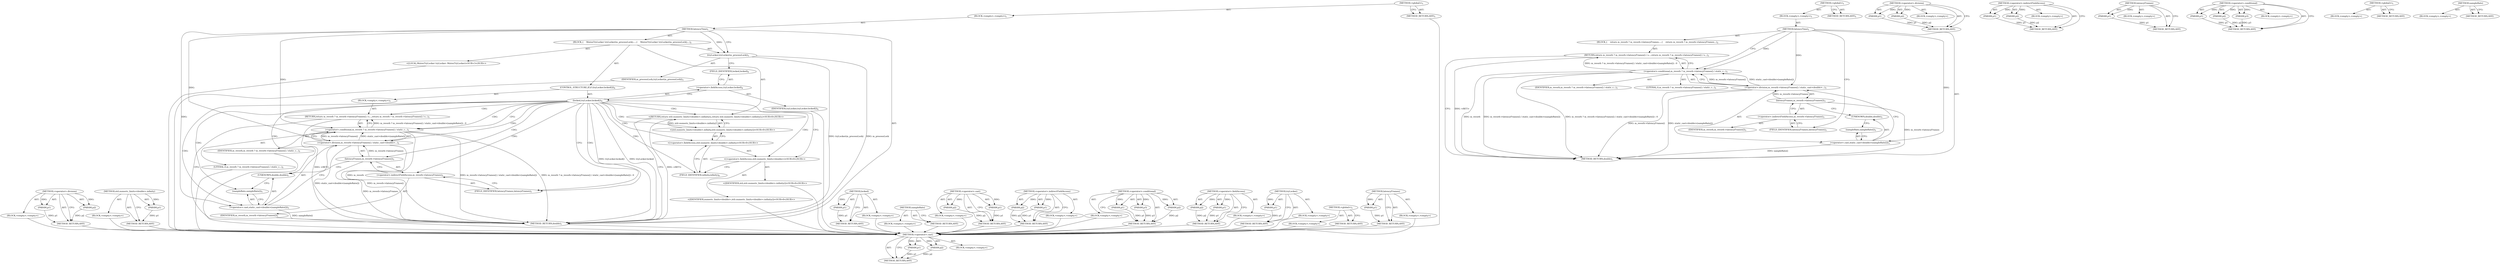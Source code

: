 digraph "latencyFrames" {
vulnerable_61 [label=<(METHOD,&lt;operator&gt;.cast)>];
vulnerable_62 [label=<(PARAM,p1)>];
vulnerable_63 [label=<(PARAM,p2)>];
vulnerable_64 [label=<(BLOCK,&lt;empty&gt;,&lt;empty&gt;)>];
vulnerable_65 [label=<(METHOD_RETURN,ANY)>];
vulnerable_6 [label=<(METHOD,&lt;global&gt;)<SUB>1</SUB>>];
vulnerable_7 [label=<(BLOCK,&lt;empty&gt;,&lt;empty&gt;)<SUB>1</SUB>>];
vulnerable_8 [label=<(METHOD,latencyTime)<SUB>1</SUB>>];
vulnerable_9 [label=<(BLOCK,{
    return m_reverb ? m_reverb-&gt;latencyFrames...,{
    return m_reverb ? m_reverb-&gt;latencyFrames...)<SUB>2</SUB>>];
vulnerable_10 [label=<(RETURN,return m_reverb ? m_reverb-&gt;latencyFrames() / s...,return m_reverb ? m_reverb-&gt;latencyFrames() / s...)<SUB>3</SUB>>];
vulnerable_11 [label=<(&lt;operator&gt;.conditional,m_reverb ? m_reverb-&gt;latencyFrames() / static_c...)<SUB>3</SUB>>];
vulnerable_12 [label=<(IDENTIFIER,m_reverb,m_reverb ? m_reverb-&gt;latencyFrames() / static_c...)<SUB>3</SUB>>];
vulnerable_13 [label=<(&lt;operator&gt;.division,m_reverb-&gt;latencyFrames() / static_cast&lt;double&gt;...)<SUB>3</SUB>>];
vulnerable_14 [label=<(latencyFrames,m_reverb-&gt;latencyFrames())<SUB>3</SUB>>];
vulnerable_15 [label=<(&lt;operator&gt;.indirectFieldAccess,m_reverb-&gt;latencyFrames)<SUB>3</SUB>>];
vulnerable_16 [label=<(IDENTIFIER,m_reverb,m_reverb-&gt;latencyFrames())<SUB>3</SUB>>];
vulnerable_17 [label=<(FIELD_IDENTIFIER,latencyFrames,latencyFrames)<SUB>3</SUB>>];
vulnerable_18 [label=<(&lt;operator&gt;.cast,static_cast&lt;double&gt;(sampleRate()))<SUB>3</SUB>>];
vulnerable_19 [label=<(UNKNOWN,double,double)<SUB>3</SUB>>];
vulnerable_20 [label=<(sampleRate,sampleRate())<SUB>3</SUB>>];
vulnerable_21 [label=<(LITERAL,0,m_reverb ? m_reverb-&gt;latencyFrames() / static_c...)<SUB>3</SUB>>];
vulnerable_22 [label=<(METHOD_RETURN,double)<SUB>1</SUB>>];
vulnerable_24 [label=<(METHOD_RETURN,ANY)<SUB>1</SUB>>];
vulnerable_47 [label=<(METHOD,&lt;operator&gt;.division)>];
vulnerable_48 [label=<(PARAM,p1)>];
vulnerable_49 [label=<(PARAM,p2)>];
vulnerable_50 [label=<(BLOCK,&lt;empty&gt;,&lt;empty&gt;)>];
vulnerable_51 [label=<(METHOD_RETURN,ANY)>];
vulnerable_56 [label=<(METHOD,&lt;operator&gt;.indirectFieldAccess)>];
vulnerable_57 [label=<(PARAM,p1)>];
vulnerable_58 [label=<(PARAM,p2)>];
vulnerable_59 [label=<(BLOCK,&lt;empty&gt;,&lt;empty&gt;)>];
vulnerable_60 [label=<(METHOD_RETURN,ANY)>];
vulnerable_52 [label=<(METHOD,latencyFrames)>];
vulnerable_53 [label=<(PARAM,p1)>];
vulnerable_54 [label=<(BLOCK,&lt;empty&gt;,&lt;empty&gt;)>];
vulnerable_55 [label=<(METHOD_RETURN,ANY)>];
vulnerable_41 [label=<(METHOD,&lt;operator&gt;.conditional)>];
vulnerable_42 [label=<(PARAM,p1)>];
vulnerable_43 [label=<(PARAM,p2)>];
vulnerable_44 [label=<(PARAM,p3)>];
vulnerable_45 [label=<(BLOCK,&lt;empty&gt;,&lt;empty&gt;)>];
vulnerable_46 [label=<(METHOD_RETURN,ANY)>];
vulnerable_35 [label=<(METHOD,&lt;global&gt;)<SUB>1</SUB>>];
vulnerable_36 [label=<(BLOCK,&lt;empty&gt;,&lt;empty&gt;)>];
vulnerable_37 [label=<(METHOD_RETURN,ANY)>];
vulnerable_66 [label=<(METHOD,sampleRate)>];
vulnerable_67 [label=<(BLOCK,&lt;empty&gt;,&lt;empty&gt;)>];
vulnerable_68 [label=<(METHOD_RETURN,ANY)>];
fixed_80 [label=<(METHOD,&lt;operator&gt;.division)>];
fixed_81 [label=<(PARAM,p1)>];
fixed_82 [label=<(PARAM,p2)>];
fixed_83 [label=<(BLOCK,&lt;empty&gt;,&lt;empty&gt;)>];
fixed_84 [label=<(METHOD_RETURN,ANY)>];
fixed_102 [label=<(METHOD,std.numeric_limits&lt;double&gt;.infinity)>];
fixed_103 [label=<(PARAM,p1)>];
fixed_104 [label=<(BLOCK,&lt;empty&gt;,&lt;empty&gt;)>];
fixed_105 [label=<(METHOD_RETURN,ANY)>];
fixed_6 [label=<(METHOD,&lt;global&gt;)<SUB>1</SUB>>];
fixed_7 [label=<(BLOCK,&lt;empty&gt;,&lt;empty&gt;)<SUB>1</SUB>>];
fixed_8 [label=<(METHOD,latencyTime)<SUB>1</SUB>>];
fixed_9 [label=<(BLOCK,{
    MutexTryLocker tryLocker(m_processLock);
...,{
    MutexTryLocker tryLocker(m_processLock);
...)<SUB>2</SUB>>];
fixed_10 [label="<(LOCAL,MutexTryLocker tryLocker: MutexTryLocker)<SUB>3</SUB>>"];
fixed_11 [label=<(tryLocker,tryLocker(m_processLock))<SUB>3</SUB>>];
fixed_12 [label=<(IDENTIFIER,m_processLock,tryLocker(m_processLock))<SUB>3</SUB>>];
fixed_13 [label=<(CONTROL_STRUCTURE,IF,if (tryLocker.locked()))<SUB>4</SUB>>];
fixed_14 [label=<(locked,tryLocker.locked())<SUB>4</SUB>>];
fixed_15 [label=<(&lt;operator&gt;.fieldAccess,tryLocker.locked)<SUB>4</SUB>>];
fixed_16 [label=<(IDENTIFIER,tryLocker,tryLocker.locked())<SUB>4</SUB>>];
fixed_17 [label=<(FIELD_IDENTIFIER,locked,locked)<SUB>4</SUB>>];
fixed_18 [label=<(BLOCK,&lt;empty&gt;,&lt;empty&gt;)<SUB>5</SUB>>];
fixed_19 [label=<(RETURN,return m_reverb ? m_reverb-&gt;latencyFrames() / s...,return m_reverb ? m_reverb-&gt;latencyFrames() / s...)<SUB>5</SUB>>];
fixed_20 [label=<(&lt;operator&gt;.conditional,m_reverb ? m_reverb-&gt;latencyFrames() / static_c...)<SUB>5</SUB>>];
fixed_21 [label=<(IDENTIFIER,m_reverb,m_reverb ? m_reverb-&gt;latencyFrames() / static_c...)<SUB>5</SUB>>];
fixed_22 [label=<(&lt;operator&gt;.division,m_reverb-&gt;latencyFrames() / static_cast&lt;double&gt;...)<SUB>5</SUB>>];
fixed_23 [label=<(latencyFrames,m_reverb-&gt;latencyFrames())<SUB>5</SUB>>];
fixed_24 [label=<(&lt;operator&gt;.indirectFieldAccess,m_reverb-&gt;latencyFrames)<SUB>5</SUB>>];
fixed_25 [label=<(IDENTIFIER,m_reverb,m_reverb-&gt;latencyFrames())<SUB>5</SUB>>];
fixed_26 [label=<(FIELD_IDENTIFIER,latencyFrames,latencyFrames)<SUB>5</SUB>>];
fixed_27 [label=<(&lt;operator&gt;.cast,static_cast&lt;double&gt;(sampleRate()))<SUB>5</SUB>>];
fixed_28 [label=<(UNKNOWN,double,double)<SUB>5</SUB>>];
fixed_29 [label=<(sampleRate,sampleRate())<SUB>5</SUB>>];
fixed_30 [label=<(LITERAL,0,m_reverb ? m_reverb-&gt;latencyFrames() / static_c...)<SUB>5</SUB>>];
fixed_31 [label="<(RETURN,return std::numeric_limits&lt;double&gt;::infinity();,return std::numeric_limits&lt;double&gt;::infinity();)<SUB>8</SUB>>"];
fixed_32 [label="<(std.numeric_limits&lt;double&gt;.infinity,std::numeric_limits&lt;double&gt;::infinity())<SUB>8</SUB>>"];
fixed_33 [label="<(&lt;operator&gt;.fieldAccess,std::numeric_limits&lt;double&gt;::infinity)<SUB>8</SUB>>"];
fixed_34 [label="<(&lt;operator&gt;.fieldAccess,std::numeric_limits&lt;double&gt;)<SUB>8</SUB>>"];
fixed_35 [label="<(IDENTIFIER,std,std::numeric_limits&lt;double&gt;::infinity())<SUB>8</SUB>>"];
fixed_36 [label="<(IDENTIFIER,numeric_limits&lt;double&gt;,std::numeric_limits&lt;double&gt;::infinity())<SUB>8</SUB>>"];
fixed_37 [label=<(FIELD_IDENTIFIER,infinity,infinity)<SUB>8</SUB>>];
fixed_38 [label=<(METHOD_RETURN,double)<SUB>1</SUB>>];
fixed_40 [label=<(METHOD_RETURN,ANY)<SUB>1</SUB>>];
fixed_65 [label=<(METHOD,locked)>];
fixed_66 [label=<(PARAM,p1)>];
fixed_67 [label=<(BLOCK,&lt;empty&gt;,&lt;empty&gt;)>];
fixed_68 [label=<(METHOD_RETURN,ANY)>];
fixed_99 [label=<(METHOD,sampleRate)>];
fixed_100 [label=<(BLOCK,&lt;empty&gt;,&lt;empty&gt;)>];
fixed_101 [label=<(METHOD_RETURN,ANY)>];
fixed_94 [label=<(METHOD,&lt;operator&gt;.cast)>];
fixed_95 [label=<(PARAM,p1)>];
fixed_96 [label=<(PARAM,p2)>];
fixed_97 [label=<(BLOCK,&lt;empty&gt;,&lt;empty&gt;)>];
fixed_98 [label=<(METHOD_RETURN,ANY)>];
fixed_89 [label=<(METHOD,&lt;operator&gt;.indirectFieldAccess)>];
fixed_90 [label=<(PARAM,p1)>];
fixed_91 [label=<(PARAM,p2)>];
fixed_92 [label=<(BLOCK,&lt;empty&gt;,&lt;empty&gt;)>];
fixed_93 [label=<(METHOD_RETURN,ANY)>];
fixed_74 [label=<(METHOD,&lt;operator&gt;.conditional)>];
fixed_75 [label=<(PARAM,p1)>];
fixed_76 [label=<(PARAM,p2)>];
fixed_77 [label=<(PARAM,p3)>];
fixed_78 [label=<(BLOCK,&lt;empty&gt;,&lt;empty&gt;)>];
fixed_79 [label=<(METHOD_RETURN,ANY)>];
fixed_69 [label=<(METHOD,&lt;operator&gt;.fieldAccess)>];
fixed_70 [label=<(PARAM,p1)>];
fixed_71 [label=<(PARAM,p2)>];
fixed_72 [label=<(BLOCK,&lt;empty&gt;,&lt;empty&gt;)>];
fixed_73 [label=<(METHOD_RETURN,ANY)>];
fixed_61 [label=<(METHOD,tryLocker)>];
fixed_62 [label=<(PARAM,p1)>];
fixed_63 [label=<(BLOCK,&lt;empty&gt;,&lt;empty&gt;)>];
fixed_64 [label=<(METHOD_RETURN,ANY)>];
fixed_55 [label=<(METHOD,&lt;global&gt;)<SUB>1</SUB>>];
fixed_56 [label=<(BLOCK,&lt;empty&gt;,&lt;empty&gt;)>];
fixed_57 [label=<(METHOD_RETURN,ANY)>];
fixed_85 [label=<(METHOD,latencyFrames)>];
fixed_86 [label=<(PARAM,p1)>];
fixed_87 [label=<(BLOCK,&lt;empty&gt;,&lt;empty&gt;)>];
fixed_88 [label=<(METHOD_RETURN,ANY)>];
vulnerable_61 -> vulnerable_62  [key=0, label="AST: "];
vulnerable_61 -> vulnerable_62  [key=1, label="DDG: "];
vulnerable_61 -> vulnerable_64  [key=0, label="AST: "];
vulnerable_61 -> vulnerable_63  [key=0, label="AST: "];
vulnerable_61 -> vulnerable_63  [key=1, label="DDG: "];
vulnerable_61 -> vulnerable_65  [key=0, label="AST: "];
vulnerable_61 -> vulnerable_65  [key=1, label="CFG: "];
vulnerable_62 -> vulnerable_65  [key=0, label="DDG: p1"];
vulnerable_63 -> vulnerable_65  [key=0, label="DDG: p2"];
vulnerable_6 -> vulnerable_7  [key=0, label="AST: "];
vulnerable_6 -> vulnerable_24  [key=0, label="AST: "];
vulnerable_6 -> vulnerable_24  [key=1, label="CFG: "];
vulnerable_7 -> vulnerable_8  [key=0, label="AST: "];
vulnerable_8 -> vulnerable_9  [key=0, label="AST: "];
vulnerable_8 -> vulnerable_22  [key=0, label="AST: "];
vulnerable_8 -> vulnerable_17  [key=0, label="CFG: "];
vulnerable_8 -> vulnerable_11  [key=0, label="CFG: "];
vulnerable_8 -> vulnerable_11  [key=1, label="DDG: "];
vulnerable_8 -> vulnerable_13  [key=0, label="DDG: "];
vulnerable_8 -> vulnerable_18  [key=0, label="DDG: "];
vulnerable_9 -> vulnerable_10  [key=0, label="AST: "];
vulnerable_10 -> vulnerable_11  [key=0, label="AST: "];
vulnerable_10 -> vulnerable_22  [key=0, label="CFG: "];
vulnerable_10 -> vulnerable_22  [key=1, label="DDG: &lt;RET&gt;"];
vulnerable_11 -> vulnerable_12  [key=0, label="AST: "];
vulnerable_11 -> vulnerable_13  [key=0, label="AST: "];
vulnerable_11 -> vulnerable_21  [key=0, label="AST: "];
vulnerable_11 -> vulnerable_10  [key=0, label="CFG: "];
vulnerable_11 -> vulnerable_10  [key=1, label="DDG: m_reverb ? m_reverb-&gt;latencyFrames() / static_cast&lt;double&gt;(sampleRate()) : 0"];
vulnerable_11 -> vulnerable_22  [key=0, label="DDG: m_reverb"];
vulnerable_11 -> vulnerable_22  [key=1, label="DDG: m_reverb-&gt;latencyFrames() / static_cast&lt;double&gt;(sampleRate())"];
vulnerable_11 -> vulnerable_22  [key=2, label="DDG: m_reverb ? m_reverb-&gt;latencyFrames() / static_cast&lt;double&gt;(sampleRate()) : 0"];
vulnerable_13 -> vulnerable_14  [key=0, label="AST: "];
vulnerable_13 -> vulnerable_18  [key=0, label="AST: "];
vulnerable_13 -> vulnerable_11  [key=0, label="CFG: "];
vulnerable_13 -> vulnerable_11  [key=1, label="DDG: m_reverb-&gt;latencyFrames()"];
vulnerable_13 -> vulnerable_11  [key=2, label="DDG: static_cast&lt;double&gt;(sampleRate())"];
vulnerable_13 -> vulnerable_22  [key=0, label="DDG: m_reverb-&gt;latencyFrames()"];
vulnerable_13 -> vulnerable_22  [key=1, label="DDG: static_cast&lt;double&gt;(sampleRate())"];
vulnerable_14 -> vulnerable_15  [key=0, label="AST: "];
vulnerable_14 -> vulnerable_19  [key=0, label="CFG: "];
vulnerable_14 -> vulnerable_22  [key=0, label="DDG: m_reverb-&gt;latencyFrames"];
vulnerable_14 -> vulnerable_13  [key=0, label="DDG: m_reverb-&gt;latencyFrames"];
vulnerable_15 -> vulnerable_16  [key=0, label="AST: "];
vulnerable_15 -> vulnerable_17  [key=0, label="AST: "];
vulnerable_15 -> vulnerable_14  [key=0, label="CFG: "];
vulnerable_17 -> vulnerable_15  [key=0, label="CFG: "];
vulnerable_18 -> vulnerable_19  [key=0, label="AST: "];
vulnerable_18 -> vulnerable_20  [key=0, label="AST: "];
vulnerable_18 -> vulnerable_13  [key=0, label="CFG: "];
vulnerable_18 -> vulnerable_22  [key=0, label="DDG: sampleRate()"];
vulnerable_19 -> vulnerable_20  [key=0, label="CFG: "];
vulnerable_20 -> vulnerable_18  [key=0, label="CFG: "];
vulnerable_47 -> vulnerable_48  [key=0, label="AST: "];
vulnerable_47 -> vulnerable_48  [key=1, label="DDG: "];
vulnerable_47 -> vulnerable_50  [key=0, label="AST: "];
vulnerable_47 -> vulnerable_49  [key=0, label="AST: "];
vulnerable_47 -> vulnerable_49  [key=1, label="DDG: "];
vulnerable_47 -> vulnerable_51  [key=0, label="AST: "];
vulnerable_47 -> vulnerable_51  [key=1, label="CFG: "];
vulnerable_48 -> vulnerable_51  [key=0, label="DDG: p1"];
vulnerable_49 -> vulnerable_51  [key=0, label="DDG: p2"];
vulnerable_56 -> vulnerable_57  [key=0, label="AST: "];
vulnerable_56 -> vulnerable_57  [key=1, label="DDG: "];
vulnerable_56 -> vulnerable_59  [key=0, label="AST: "];
vulnerable_56 -> vulnerable_58  [key=0, label="AST: "];
vulnerable_56 -> vulnerable_58  [key=1, label="DDG: "];
vulnerable_56 -> vulnerable_60  [key=0, label="AST: "];
vulnerable_56 -> vulnerable_60  [key=1, label="CFG: "];
vulnerable_57 -> vulnerable_60  [key=0, label="DDG: p1"];
vulnerable_58 -> vulnerable_60  [key=0, label="DDG: p2"];
vulnerable_52 -> vulnerable_53  [key=0, label="AST: "];
vulnerable_52 -> vulnerable_53  [key=1, label="DDG: "];
vulnerable_52 -> vulnerable_54  [key=0, label="AST: "];
vulnerable_52 -> vulnerable_55  [key=0, label="AST: "];
vulnerable_52 -> vulnerable_55  [key=1, label="CFG: "];
vulnerable_53 -> vulnerable_55  [key=0, label="DDG: p1"];
vulnerable_41 -> vulnerable_42  [key=0, label="AST: "];
vulnerable_41 -> vulnerable_42  [key=1, label="DDG: "];
vulnerable_41 -> vulnerable_45  [key=0, label="AST: "];
vulnerable_41 -> vulnerable_43  [key=0, label="AST: "];
vulnerable_41 -> vulnerable_43  [key=1, label="DDG: "];
vulnerable_41 -> vulnerable_46  [key=0, label="AST: "];
vulnerable_41 -> vulnerable_46  [key=1, label="CFG: "];
vulnerable_41 -> vulnerable_44  [key=0, label="AST: "];
vulnerable_41 -> vulnerable_44  [key=1, label="DDG: "];
vulnerable_42 -> vulnerable_46  [key=0, label="DDG: p1"];
vulnerable_43 -> vulnerable_46  [key=0, label="DDG: p2"];
vulnerable_44 -> vulnerable_46  [key=0, label="DDG: p3"];
vulnerable_35 -> vulnerable_36  [key=0, label="AST: "];
vulnerable_35 -> vulnerable_37  [key=0, label="AST: "];
vulnerable_35 -> vulnerable_37  [key=1, label="CFG: "];
vulnerable_66 -> vulnerable_67  [key=0, label="AST: "];
vulnerable_66 -> vulnerable_68  [key=0, label="AST: "];
vulnerable_66 -> vulnerable_68  [key=1, label="CFG: "];
fixed_80 -> fixed_81  [key=0, label="AST: "];
fixed_80 -> fixed_81  [key=1, label="DDG: "];
fixed_80 -> fixed_83  [key=0, label="AST: "];
fixed_80 -> fixed_82  [key=0, label="AST: "];
fixed_80 -> fixed_82  [key=1, label="DDG: "];
fixed_80 -> fixed_84  [key=0, label="AST: "];
fixed_80 -> fixed_84  [key=1, label="CFG: "];
fixed_81 -> fixed_84  [key=0, label="DDG: p1"];
fixed_82 -> fixed_84  [key=0, label="DDG: p2"];
fixed_83 -> vulnerable_61  [key=0];
fixed_84 -> vulnerable_61  [key=0];
fixed_102 -> fixed_103  [key=0, label="AST: "];
fixed_102 -> fixed_103  [key=1, label="DDG: "];
fixed_102 -> fixed_104  [key=0, label="AST: "];
fixed_102 -> fixed_105  [key=0, label="AST: "];
fixed_102 -> fixed_105  [key=1, label="CFG: "];
fixed_103 -> fixed_105  [key=0, label="DDG: p1"];
fixed_104 -> vulnerable_61  [key=0];
fixed_105 -> vulnerable_61  [key=0];
fixed_6 -> fixed_7  [key=0, label="AST: "];
fixed_6 -> fixed_40  [key=0, label="AST: "];
fixed_6 -> fixed_40  [key=1, label="CFG: "];
fixed_7 -> fixed_8  [key=0, label="AST: "];
fixed_8 -> fixed_9  [key=0, label="AST: "];
fixed_8 -> fixed_38  [key=0, label="AST: "];
fixed_8 -> fixed_11  [key=0, label="CFG: "];
fixed_8 -> fixed_11  [key=1, label="DDG: "];
fixed_8 -> fixed_20  [key=0, label="DDG: "];
fixed_8 -> fixed_22  [key=0, label="DDG: "];
fixed_8 -> fixed_27  [key=0, label="DDG: "];
fixed_9 -> fixed_10  [key=0, label="AST: "];
fixed_9 -> fixed_11  [key=0, label="AST: "];
fixed_9 -> fixed_13  [key=0, label="AST: "];
fixed_9 -> fixed_31  [key=0, label="AST: "];
fixed_10 -> vulnerable_61  [key=0];
fixed_11 -> fixed_12  [key=0, label="AST: "];
fixed_11 -> fixed_17  [key=0, label="CFG: "];
fixed_11 -> fixed_38  [key=0, label="DDG: tryLocker(m_processLock)"];
fixed_11 -> fixed_38  [key=1, label="DDG: m_processLock"];
fixed_12 -> vulnerable_61  [key=0];
fixed_13 -> fixed_14  [key=0, label="AST: "];
fixed_13 -> fixed_18  [key=0, label="AST: "];
fixed_14 -> fixed_15  [key=0, label="AST: "];
fixed_14 -> fixed_26  [key=0, label="CFG: "];
fixed_14 -> fixed_26  [key=1, label="CDG: "];
fixed_14 -> fixed_20  [key=0, label="CFG: "];
fixed_14 -> fixed_20  [key=1, label="CDG: "];
fixed_14 -> fixed_34  [key=0, label="CFG: "];
fixed_14 -> fixed_34  [key=1, label="CDG: "];
fixed_14 -> fixed_38  [key=0, label="DDG: tryLocker.locked"];
fixed_14 -> fixed_38  [key=1, label="DDG: tryLocker.locked()"];
fixed_14 -> fixed_32  [key=0, label="CDG: "];
fixed_14 -> fixed_33  [key=0, label="CDG: "];
fixed_14 -> fixed_19  [key=0, label="CDG: "];
fixed_14 -> fixed_37  [key=0, label="CDG: "];
fixed_14 -> fixed_31  [key=0, label="CDG: "];
fixed_14 -> fixed_24  [key=0, label="CDG: "];
fixed_14 -> fixed_29  [key=0, label="CDG: "];
fixed_14 -> fixed_23  [key=0, label="CDG: "];
fixed_14 -> fixed_28  [key=0, label="CDG: "];
fixed_14 -> fixed_22  [key=0, label="CDG: "];
fixed_14 -> fixed_27  [key=0, label="CDG: "];
fixed_15 -> fixed_16  [key=0, label="AST: "];
fixed_15 -> fixed_17  [key=0, label="AST: "];
fixed_15 -> fixed_14  [key=0, label="CFG: "];
fixed_16 -> vulnerable_61  [key=0];
fixed_17 -> fixed_15  [key=0, label="CFG: "];
fixed_18 -> fixed_19  [key=0, label="AST: "];
fixed_19 -> fixed_20  [key=0, label="AST: "];
fixed_19 -> fixed_38  [key=0, label="CFG: "];
fixed_19 -> fixed_38  [key=1, label="DDG: &lt;RET&gt;"];
fixed_20 -> fixed_21  [key=0, label="AST: "];
fixed_20 -> fixed_22  [key=0, label="AST: "];
fixed_20 -> fixed_30  [key=0, label="AST: "];
fixed_20 -> fixed_19  [key=0, label="CFG: "];
fixed_20 -> fixed_19  [key=1, label="DDG: m_reverb ? m_reverb-&gt;latencyFrames() / static_cast&lt;double&gt;(sampleRate()) : 0"];
fixed_20 -> fixed_38  [key=0, label="DDG: m_reverb"];
fixed_20 -> fixed_38  [key=1, label="DDG: m_reverb-&gt;latencyFrames() / static_cast&lt;double&gt;(sampleRate())"];
fixed_20 -> fixed_38  [key=2, label="DDG: m_reverb ? m_reverb-&gt;latencyFrames() / static_cast&lt;double&gt;(sampleRate()) : 0"];
fixed_21 -> vulnerable_61  [key=0];
fixed_22 -> fixed_23  [key=0, label="AST: "];
fixed_22 -> fixed_27  [key=0, label="AST: "];
fixed_22 -> fixed_20  [key=0, label="CFG: "];
fixed_22 -> fixed_20  [key=1, label="DDG: m_reverb-&gt;latencyFrames()"];
fixed_22 -> fixed_20  [key=2, label="DDG: static_cast&lt;double&gt;(sampleRate())"];
fixed_22 -> fixed_38  [key=0, label="DDG: m_reverb-&gt;latencyFrames()"];
fixed_22 -> fixed_38  [key=1, label="DDG: static_cast&lt;double&gt;(sampleRate())"];
fixed_23 -> fixed_24  [key=0, label="AST: "];
fixed_23 -> fixed_28  [key=0, label="CFG: "];
fixed_23 -> fixed_38  [key=0, label="DDG: m_reverb-&gt;latencyFrames"];
fixed_23 -> fixed_22  [key=0, label="DDG: m_reverb-&gt;latencyFrames"];
fixed_24 -> fixed_25  [key=0, label="AST: "];
fixed_24 -> fixed_26  [key=0, label="AST: "];
fixed_24 -> fixed_23  [key=0, label="CFG: "];
fixed_25 -> vulnerable_61  [key=0];
fixed_26 -> fixed_24  [key=0, label="CFG: "];
fixed_27 -> fixed_28  [key=0, label="AST: "];
fixed_27 -> fixed_29  [key=0, label="AST: "];
fixed_27 -> fixed_22  [key=0, label="CFG: "];
fixed_27 -> fixed_38  [key=0, label="DDG: sampleRate()"];
fixed_28 -> fixed_29  [key=0, label="CFG: "];
fixed_29 -> fixed_27  [key=0, label="CFG: "];
fixed_30 -> vulnerable_61  [key=0];
fixed_31 -> fixed_32  [key=0, label="AST: "];
fixed_31 -> fixed_38  [key=0, label="CFG: "];
fixed_31 -> fixed_38  [key=1, label="DDG: &lt;RET&gt;"];
fixed_32 -> fixed_33  [key=0, label="AST: "];
fixed_32 -> fixed_31  [key=0, label="CFG: "];
fixed_32 -> fixed_31  [key=1, label="DDG: std::numeric_limits&lt;double&gt;::infinity()"];
fixed_33 -> fixed_34  [key=0, label="AST: "];
fixed_33 -> fixed_37  [key=0, label="AST: "];
fixed_33 -> fixed_32  [key=0, label="CFG: "];
fixed_34 -> fixed_35  [key=0, label="AST: "];
fixed_34 -> fixed_36  [key=0, label="AST: "];
fixed_34 -> fixed_37  [key=0, label="CFG: "];
fixed_35 -> vulnerable_61  [key=0];
fixed_36 -> vulnerable_61  [key=0];
fixed_37 -> fixed_33  [key=0, label="CFG: "];
fixed_38 -> vulnerable_61  [key=0];
fixed_40 -> vulnerable_61  [key=0];
fixed_65 -> fixed_66  [key=0, label="AST: "];
fixed_65 -> fixed_66  [key=1, label="DDG: "];
fixed_65 -> fixed_67  [key=0, label="AST: "];
fixed_65 -> fixed_68  [key=0, label="AST: "];
fixed_65 -> fixed_68  [key=1, label="CFG: "];
fixed_66 -> fixed_68  [key=0, label="DDG: p1"];
fixed_67 -> vulnerable_61  [key=0];
fixed_68 -> vulnerable_61  [key=0];
fixed_99 -> fixed_100  [key=0, label="AST: "];
fixed_99 -> fixed_101  [key=0, label="AST: "];
fixed_99 -> fixed_101  [key=1, label="CFG: "];
fixed_100 -> vulnerable_61  [key=0];
fixed_101 -> vulnerable_61  [key=0];
fixed_94 -> fixed_95  [key=0, label="AST: "];
fixed_94 -> fixed_95  [key=1, label="DDG: "];
fixed_94 -> fixed_97  [key=0, label="AST: "];
fixed_94 -> fixed_96  [key=0, label="AST: "];
fixed_94 -> fixed_96  [key=1, label="DDG: "];
fixed_94 -> fixed_98  [key=0, label="AST: "];
fixed_94 -> fixed_98  [key=1, label="CFG: "];
fixed_95 -> fixed_98  [key=0, label="DDG: p1"];
fixed_96 -> fixed_98  [key=0, label="DDG: p2"];
fixed_97 -> vulnerable_61  [key=0];
fixed_98 -> vulnerable_61  [key=0];
fixed_89 -> fixed_90  [key=0, label="AST: "];
fixed_89 -> fixed_90  [key=1, label="DDG: "];
fixed_89 -> fixed_92  [key=0, label="AST: "];
fixed_89 -> fixed_91  [key=0, label="AST: "];
fixed_89 -> fixed_91  [key=1, label="DDG: "];
fixed_89 -> fixed_93  [key=0, label="AST: "];
fixed_89 -> fixed_93  [key=1, label="CFG: "];
fixed_90 -> fixed_93  [key=0, label="DDG: p1"];
fixed_91 -> fixed_93  [key=0, label="DDG: p2"];
fixed_92 -> vulnerable_61  [key=0];
fixed_93 -> vulnerable_61  [key=0];
fixed_74 -> fixed_75  [key=0, label="AST: "];
fixed_74 -> fixed_75  [key=1, label="DDG: "];
fixed_74 -> fixed_78  [key=0, label="AST: "];
fixed_74 -> fixed_76  [key=0, label="AST: "];
fixed_74 -> fixed_76  [key=1, label="DDG: "];
fixed_74 -> fixed_79  [key=0, label="AST: "];
fixed_74 -> fixed_79  [key=1, label="CFG: "];
fixed_74 -> fixed_77  [key=0, label="AST: "];
fixed_74 -> fixed_77  [key=1, label="DDG: "];
fixed_75 -> fixed_79  [key=0, label="DDG: p1"];
fixed_76 -> fixed_79  [key=0, label="DDG: p2"];
fixed_77 -> fixed_79  [key=0, label="DDG: p3"];
fixed_78 -> vulnerable_61  [key=0];
fixed_79 -> vulnerable_61  [key=0];
fixed_69 -> fixed_70  [key=0, label="AST: "];
fixed_69 -> fixed_70  [key=1, label="DDG: "];
fixed_69 -> fixed_72  [key=0, label="AST: "];
fixed_69 -> fixed_71  [key=0, label="AST: "];
fixed_69 -> fixed_71  [key=1, label="DDG: "];
fixed_69 -> fixed_73  [key=0, label="AST: "];
fixed_69 -> fixed_73  [key=1, label="CFG: "];
fixed_70 -> fixed_73  [key=0, label="DDG: p1"];
fixed_71 -> fixed_73  [key=0, label="DDG: p2"];
fixed_72 -> vulnerable_61  [key=0];
fixed_73 -> vulnerable_61  [key=0];
fixed_61 -> fixed_62  [key=0, label="AST: "];
fixed_61 -> fixed_62  [key=1, label="DDG: "];
fixed_61 -> fixed_63  [key=0, label="AST: "];
fixed_61 -> fixed_64  [key=0, label="AST: "];
fixed_61 -> fixed_64  [key=1, label="CFG: "];
fixed_62 -> fixed_64  [key=0, label="DDG: p1"];
fixed_63 -> vulnerable_61  [key=0];
fixed_64 -> vulnerable_61  [key=0];
fixed_55 -> fixed_56  [key=0, label="AST: "];
fixed_55 -> fixed_57  [key=0, label="AST: "];
fixed_55 -> fixed_57  [key=1, label="CFG: "];
fixed_56 -> vulnerable_61  [key=0];
fixed_57 -> vulnerable_61  [key=0];
fixed_85 -> fixed_86  [key=0, label="AST: "];
fixed_85 -> fixed_86  [key=1, label="DDG: "];
fixed_85 -> fixed_87  [key=0, label="AST: "];
fixed_85 -> fixed_88  [key=0, label="AST: "];
fixed_85 -> fixed_88  [key=1, label="CFG: "];
fixed_86 -> fixed_88  [key=0, label="DDG: p1"];
fixed_87 -> vulnerable_61  [key=0];
fixed_88 -> vulnerable_61  [key=0];
}
